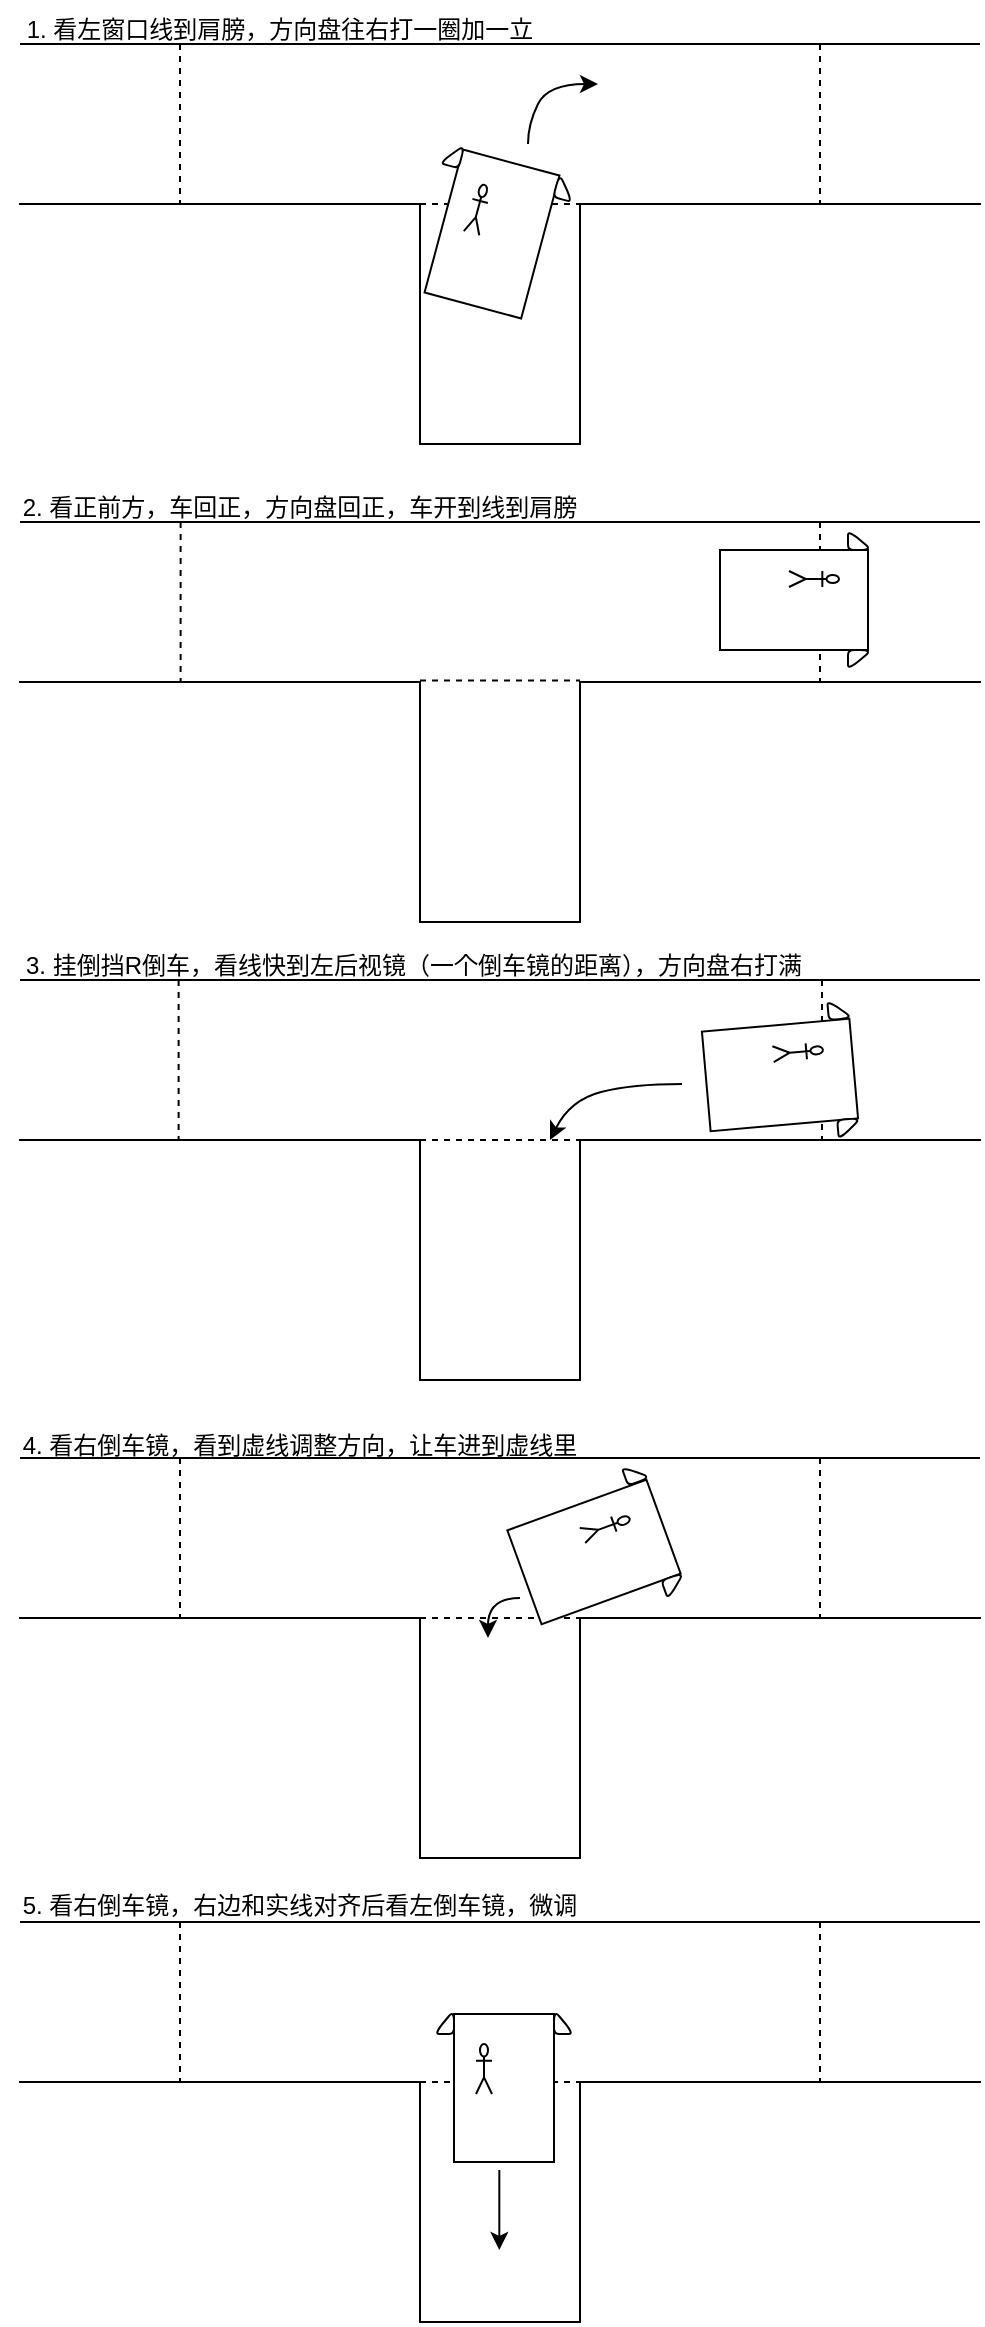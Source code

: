 <mxfile version="20.8.4" type="github">
  <diagram id="jYWOHv2KQ475p7FsRvHT" name="第 1 页">
    <mxGraphModel dx="989" dy="483" grid="1" gridSize="10" guides="1" tooltips="1" connect="1" arrows="1" fold="1" page="1" pageScale="1" pageWidth="827" pageHeight="1169" math="0" shadow="0">
      <root>
        <mxCell id="0" />
        <mxCell id="1" parent="0" />
        <mxCell id="IrWYmvIqVPGdALxaulg8-1" value="" style="shape=partialRectangle;whiteSpace=wrap;html=1;bottom=0;right=0;fillColor=none;" vertex="1" parent="1">
          <mxGeometry x="440" y="102" width="200" height="110" as="geometry" />
        </mxCell>
        <mxCell id="IrWYmvIqVPGdALxaulg8-117" style="edgeStyle=orthogonalEdgeStyle;rounded=0;orthogonalLoop=1;jettySize=auto;html=1;exitX=0;exitY=0;exitDx=0;exitDy=0;entryX=0;entryY=1;entryDx=0;entryDy=0;endArrow=none;endFill=0;" edge="1" parent="1" source="IrWYmvIqVPGdALxaulg8-115" target="IrWYmvIqVPGdALxaulg8-1">
          <mxGeometry relative="1" as="geometry">
            <Array as="points">
              <mxPoint x="360" y="222" />
              <mxPoint x="440" y="222" />
            </Array>
          </mxGeometry>
        </mxCell>
        <mxCell id="IrWYmvIqVPGdALxaulg8-115" value="" style="shape=partialRectangle;whiteSpace=wrap;html=1;bottom=0;right=0;fillColor=none;rotation=-180;direction=east;flipV=1;" vertex="1" parent="1">
          <mxGeometry x="160" y="102" width="200" height="110" as="geometry" />
        </mxCell>
        <mxCell id="IrWYmvIqVPGdALxaulg8-121" value="" style="endArrow=none;html=1;rounded=0;" edge="1" parent="1">
          <mxGeometry width="50" height="50" relative="1" as="geometry">
            <mxPoint x="160" y="22" as="sourcePoint" />
            <mxPoint x="640" y="22" as="targetPoint" />
          </mxGeometry>
        </mxCell>
        <mxCell id="IrWYmvIqVPGdALxaulg8-122" value="" style="shape=partialRectangle;whiteSpace=wrap;html=1;bottom=0;right=0;fillColor=none;" vertex="1" parent="1">
          <mxGeometry x="440" y="341" width="200" height="110" as="geometry" />
        </mxCell>
        <mxCell id="IrWYmvIqVPGdALxaulg8-123" style="edgeStyle=orthogonalEdgeStyle;rounded=0;orthogonalLoop=1;jettySize=auto;html=1;exitX=0;exitY=0;exitDx=0;exitDy=0;entryX=0;entryY=1;entryDx=0;entryDy=0;endArrow=none;endFill=0;" edge="1" parent="1" source="IrWYmvIqVPGdALxaulg8-124" target="IrWYmvIqVPGdALxaulg8-122">
          <mxGeometry relative="1" as="geometry">
            <Array as="points">
              <mxPoint x="360" y="461" />
              <mxPoint x="440" y="461" />
            </Array>
          </mxGeometry>
        </mxCell>
        <mxCell id="IrWYmvIqVPGdALxaulg8-124" value="" style="shape=partialRectangle;whiteSpace=wrap;html=1;bottom=0;right=0;fillColor=none;rotation=-180;direction=east;flipV=1;" vertex="1" parent="1">
          <mxGeometry x="160" y="341" width="200" height="110" as="geometry" />
        </mxCell>
        <mxCell id="IrWYmvIqVPGdALxaulg8-125" value="" style="endArrow=none;html=1;rounded=0;" edge="1" parent="1">
          <mxGeometry width="50" height="50" relative="1" as="geometry">
            <mxPoint x="160" y="261" as="sourcePoint" />
            <mxPoint x="640.0" y="261" as="targetPoint" />
          </mxGeometry>
        </mxCell>
        <mxCell id="IrWYmvIqVPGdALxaulg8-126" value="" style="shape=partialRectangle;whiteSpace=wrap;html=1;bottom=0;right=0;fillColor=none;" vertex="1" parent="1">
          <mxGeometry x="440" y="570" width="200" height="110" as="geometry" />
        </mxCell>
        <mxCell id="IrWYmvIqVPGdALxaulg8-127" style="edgeStyle=orthogonalEdgeStyle;rounded=0;orthogonalLoop=1;jettySize=auto;html=1;exitX=0;exitY=0;exitDx=0;exitDy=0;entryX=0;entryY=1;entryDx=0;entryDy=0;endArrow=none;endFill=0;" edge="1" parent="1" source="IrWYmvIqVPGdALxaulg8-128" target="IrWYmvIqVPGdALxaulg8-126">
          <mxGeometry relative="1" as="geometry">
            <Array as="points">
              <mxPoint x="360" y="690" />
              <mxPoint x="440" y="690" />
            </Array>
          </mxGeometry>
        </mxCell>
        <mxCell id="IrWYmvIqVPGdALxaulg8-128" value="" style="shape=partialRectangle;whiteSpace=wrap;html=1;bottom=0;right=0;fillColor=none;rotation=-180;direction=east;flipV=1;" vertex="1" parent="1">
          <mxGeometry x="160" y="570" width="200" height="110" as="geometry" />
        </mxCell>
        <mxCell id="IrWYmvIqVPGdALxaulg8-129" value="" style="endArrow=none;html=1;rounded=0;" edge="1" parent="1">
          <mxGeometry width="50" height="50" relative="1" as="geometry">
            <mxPoint x="160" y="490.0" as="sourcePoint" />
            <mxPoint x="640.0" y="490.0" as="targetPoint" />
          </mxGeometry>
        </mxCell>
        <mxCell id="IrWYmvIqVPGdALxaulg8-130" value="" style="shape=partialRectangle;whiteSpace=wrap;html=1;bottom=0;right=0;fillColor=none;" vertex="1" parent="1">
          <mxGeometry x="440" y="809" width="200" height="110" as="geometry" />
        </mxCell>
        <mxCell id="IrWYmvIqVPGdALxaulg8-131" style="edgeStyle=orthogonalEdgeStyle;rounded=0;orthogonalLoop=1;jettySize=auto;html=1;exitX=0;exitY=0;exitDx=0;exitDy=0;entryX=0;entryY=1;entryDx=0;entryDy=0;endArrow=none;endFill=0;" edge="1" parent="1" source="IrWYmvIqVPGdALxaulg8-132" target="IrWYmvIqVPGdALxaulg8-130">
          <mxGeometry relative="1" as="geometry">
            <Array as="points">
              <mxPoint x="360" y="929" />
              <mxPoint x="440" y="929" />
            </Array>
          </mxGeometry>
        </mxCell>
        <mxCell id="IrWYmvIqVPGdALxaulg8-132" value="" style="shape=partialRectangle;whiteSpace=wrap;html=1;bottom=0;right=0;fillColor=none;rotation=-180;direction=east;flipV=1;" vertex="1" parent="1">
          <mxGeometry x="160" y="809" width="200" height="110" as="geometry" />
        </mxCell>
        <mxCell id="IrWYmvIqVPGdALxaulg8-133" value="" style="endArrow=none;html=1;rounded=0;" edge="1" parent="1">
          <mxGeometry width="50" height="50" relative="1" as="geometry">
            <mxPoint x="160" y="729" as="sourcePoint" />
            <mxPoint x="640.0" y="729" as="targetPoint" />
          </mxGeometry>
        </mxCell>
        <mxCell id="IrWYmvIqVPGdALxaulg8-134" value="1. 看左窗口线到肩膀，方向盘往右打一圈加一立" style="text;html=1;strokeColor=none;fillColor=none;align=center;verticalAlign=middle;whiteSpace=wrap;rounded=0;" vertex="1" parent="1">
          <mxGeometry x="150" width="280" height="30" as="geometry" />
        </mxCell>
        <mxCell id="IrWYmvIqVPGdALxaulg8-137" value="" style="endArrow=none;dashed=1;html=1;rounded=0;arcSize=20;endSize=6;startSize=6;jumpSize=6;" edge="1" parent="1">
          <mxGeometry width="50" height="50" relative="1" as="geometry">
            <mxPoint x="360" y="102" as="sourcePoint" />
            <mxPoint x="440" y="102" as="targetPoint" />
          </mxGeometry>
        </mxCell>
        <mxCell id="IrWYmvIqVPGdALxaulg8-149" value="" style="curved=1;endArrow=classic;html=1;rounded=0;startSize=6;endSize=6;jumpSize=6;" edge="1" parent="1">
          <mxGeometry width="50" height="50" relative="1" as="geometry">
            <mxPoint x="414" y="72" as="sourcePoint" />
            <mxPoint x="449" y="42" as="targetPoint" />
            <Array as="points">
              <mxPoint x="414" y="62" />
              <mxPoint x="424" y="42" />
            </Array>
          </mxGeometry>
        </mxCell>
        <mxCell id="IrWYmvIqVPGdALxaulg8-151" value="2. 看正前方，车回正，方向盘回正，车开到线到肩膀" style="text;html=1;strokeColor=none;fillColor=none;align=center;verticalAlign=middle;whiteSpace=wrap;rounded=0;" vertex="1" parent="1">
          <mxGeometry x="155" y="239" width="290" height="30" as="geometry" />
        </mxCell>
        <mxCell id="IrWYmvIqVPGdALxaulg8-155" value="" style="endArrow=none;dashed=1;html=1;rounded=0;arcSize=20;endSize=6;startSize=6;jumpSize=6;entryX=1;entryY=0;entryDx=0;entryDy=0;" edge="1" parent="1">
          <mxGeometry width="50" height="50" relative="1" as="geometry">
            <mxPoint x="560" y="22" as="sourcePoint" />
            <mxPoint x="560.0" y="102" as="targetPoint" />
          </mxGeometry>
        </mxCell>
        <mxCell id="IrWYmvIqVPGdALxaulg8-156" value="" style="endArrow=none;dashed=1;html=1;rounded=0;arcSize=20;endSize=6;startSize=6;jumpSize=6;entryX=1;entryY=0;entryDx=0;entryDy=0;" edge="1" parent="1">
          <mxGeometry width="50" height="50" relative="1" as="geometry">
            <mxPoint x="240.0" y="22" as="sourcePoint" />
            <mxPoint x="240.0" y="102" as="targetPoint" />
          </mxGeometry>
        </mxCell>
        <mxCell id="IrWYmvIqVPGdALxaulg8-157" value="" style="endArrow=none;dashed=1;html=1;rounded=0;arcSize=20;endSize=6;startSize=6;jumpSize=6;entryX=1;entryY=0;entryDx=0;entryDy=0;" edge="1" parent="1">
          <mxGeometry width="50" height="50" relative="1" as="geometry">
            <mxPoint x="560.0" y="261" as="sourcePoint" />
            <mxPoint x="560.0" y="341" as="targetPoint" />
          </mxGeometry>
        </mxCell>
        <mxCell id="IrWYmvIqVPGdALxaulg8-158" value="" style="endArrow=none;dashed=1;html=1;rounded=0;arcSize=20;endSize=6;startSize=6;jumpSize=6;entryX=1;entryY=0;entryDx=0;entryDy=0;" edge="1" parent="1">
          <mxGeometry width="50" height="50" relative="1" as="geometry">
            <mxPoint x="240.31" y="261" as="sourcePoint" />
            <mxPoint x="240.31" y="341" as="targetPoint" />
          </mxGeometry>
        </mxCell>
        <mxCell id="IrWYmvIqVPGdALxaulg8-159" value="" style="endArrow=none;dashed=1;html=1;rounded=0;arcSize=20;endSize=6;startSize=6;jumpSize=6;entryX=1;entryY=0;entryDx=0;entryDy=0;" edge="1" parent="1">
          <mxGeometry width="50" height="50" relative="1" as="geometry">
            <mxPoint x="561.0" y="490" as="sourcePoint" />
            <mxPoint x="561.0" y="570" as="targetPoint" />
          </mxGeometry>
        </mxCell>
        <mxCell id="IrWYmvIqVPGdALxaulg8-160" value="" style="endArrow=none;dashed=1;html=1;rounded=0;arcSize=20;endSize=6;startSize=6;jumpSize=6;entryX=1;entryY=0;entryDx=0;entryDy=0;" edge="1" parent="1">
          <mxGeometry width="50" height="50" relative="1" as="geometry">
            <mxPoint x="239.31" y="490" as="sourcePoint" />
            <mxPoint x="239.31" y="570" as="targetPoint" />
          </mxGeometry>
        </mxCell>
        <mxCell id="IrWYmvIqVPGdALxaulg8-161" value="" style="endArrow=none;dashed=1;html=1;rounded=0;arcSize=20;endSize=6;startSize=6;jumpSize=6;" edge="1" parent="1">
          <mxGeometry width="50" height="50" relative="1" as="geometry">
            <mxPoint x="360" y="340.31" as="sourcePoint" />
            <mxPoint x="440.0" y="340.31" as="targetPoint" />
          </mxGeometry>
        </mxCell>
        <mxCell id="IrWYmvIqVPGdALxaulg8-162" value="" style="endArrow=none;dashed=1;html=1;rounded=0;arcSize=20;endSize=6;startSize=6;jumpSize=6;" edge="1" parent="1">
          <mxGeometry width="50" height="50" relative="1" as="geometry">
            <mxPoint x="360" y="570" as="sourcePoint" />
            <mxPoint x="440.0" y="570" as="targetPoint" />
          </mxGeometry>
        </mxCell>
        <mxCell id="IrWYmvIqVPGdALxaulg8-163" value="" style="endArrow=none;dashed=1;html=1;rounded=0;arcSize=20;endSize=6;startSize=6;jumpSize=6;" edge="1" parent="1">
          <mxGeometry width="50" height="50" relative="1" as="geometry">
            <mxPoint x="360" y="809" as="sourcePoint" />
            <mxPoint x="440.0" y="809" as="targetPoint" />
          </mxGeometry>
        </mxCell>
        <mxCell id="IrWYmvIqVPGdALxaulg8-164" value="" style="endArrow=none;dashed=1;html=1;rounded=0;arcSize=20;endSize=6;startSize=6;jumpSize=6;entryX=1;entryY=0;entryDx=0;entryDy=0;" edge="1" parent="1">
          <mxGeometry width="50" height="50" relative="1" as="geometry">
            <mxPoint x="560.0" y="729" as="sourcePoint" />
            <mxPoint x="560.0" y="809" as="targetPoint" />
          </mxGeometry>
        </mxCell>
        <mxCell id="IrWYmvIqVPGdALxaulg8-165" value="" style="endArrow=none;dashed=1;html=1;rounded=0;arcSize=20;endSize=6;startSize=6;jumpSize=6;entryX=1;entryY=0;entryDx=0;entryDy=0;" edge="1" parent="1">
          <mxGeometry width="50" height="50" relative="1" as="geometry">
            <mxPoint x="240.0" y="729" as="sourcePoint" />
            <mxPoint x="240.0" y="809" as="targetPoint" />
          </mxGeometry>
        </mxCell>
        <mxCell id="IrWYmvIqVPGdALxaulg8-166" value="3. 挂倒挡R倒车，看线快到左后视镜（一个倒车镜的距离），方向盘右打满" style="text;html=1;strokeColor=none;fillColor=none;align=center;verticalAlign=middle;whiteSpace=wrap;rounded=0;" vertex="1" parent="1">
          <mxGeometry x="157" y="468" width="400" height="30" as="geometry" />
        </mxCell>
        <mxCell id="IrWYmvIqVPGdALxaulg8-177" value="" style="group;rotation=-5;" vertex="1" connectable="0" parent="1">
          <mxGeometry x="503" y="501.5" width="75.5" height="73" as="geometry" />
        </mxCell>
        <mxCell id="IrWYmvIqVPGdALxaulg8-170" value="" style="group;rotation=85;" vertex="1" connectable="0" parent="IrWYmvIqVPGdALxaulg8-177">
          <mxGeometry x="12" y="-1" width="62" height="74" as="geometry" />
        </mxCell>
        <mxCell id="IrWYmvIqVPGdALxaulg8-171" value="" style="rounded=0;whiteSpace=wrap;html=1;rotation=175;" vertex="1" parent="IrWYmvIqVPGdALxaulg8-170">
          <mxGeometry x="-12" y="12" width="74" height="50" as="geometry" />
        </mxCell>
        <mxCell id="IrWYmvIqVPGdALxaulg8-172" value="" style="shape=umlActor;verticalLabelPosition=bottom;verticalAlign=top;html=1;outlineConnect=0;rotation=85;" vertex="1" parent="IrWYmvIqVPGdALxaulg8-170">
          <mxGeometry x="30" y="13" width="8" height="25" as="geometry" />
        </mxCell>
        <mxCell id="IrWYmvIqVPGdALxaulg8-180" value="" style="html=1;strokeWidth=1;shape=manualInput;whiteSpace=wrap;rounded=1;size=13;arcSize=30;rotation=85;flipH=1;" vertex="1" parent="IrWYmvIqVPGdALxaulg8-170">
          <mxGeometry x="55" y="58" width="10" height="12" as="geometry" />
        </mxCell>
        <mxCell id="IrWYmvIqVPGdALxaulg8-175" value="" style="html=1;strokeWidth=1;shape=manualInput;whiteSpace=wrap;rounded=1;size=13;arcSize=30;rotation=85;" vertex="1" parent="IrWYmvIqVPGdALxaulg8-177">
          <mxGeometry x="62" y="-3" width="10" height="12" as="geometry" />
        </mxCell>
        <mxCell id="IrWYmvIqVPGdALxaulg8-179" value="" style="curved=1;endArrow=classic;html=1;rounded=0;startSize=6;endSize=6;jumpSize=6;" edge="1" parent="1">
          <mxGeometry width="50" height="50" relative="1" as="geometry">
            <mxPoint x="491.0" y="542" as="sourcePoint" />
            <mxPoint x="425" y="570" as="targetPoint" />
            <Array as="points">
              <mxPoint x="466" y="542" />
              <mxPoint x="435" y="550" />
            </Array>
          </mxGeometry>
        </mxCell>
        <mxCell id="IrWYmvIqVPGdALxaulg8-187" value="" style="group;rotation=0;" vertex="1" connectable="0" parent="1">
          <mxGeometry x="510" y="265" width="75.5" height="73" as="geometry" />
        </mxCell>
        <mxCell id="IrWYmvIqVPGdALxaulg8-188" value="" style="group;rotation=90;" vertex="1" connectable="0" parent="IrWYmvIqVPGdALxaulg8-187">
          <mxGeometry x="12" y="-1" width="62" height="74" as="geometry" />
        </mxCell>
        <mxCell id="IrWYmvIqVPGdALxaulg8-189" value="" style="rounded=0;whiteSpace=wrap;html=1;rotation=180;" vertex="1" parent="IrWYmvIqVPGdALxaulg8-188">
          <mxGeometry x="-12" y="11" width="74" height="50" as="geometry" />
        </mxCell>
        <mxCell id="IrWYmvIqVPGdALxaulg8-190" value="" style="shape=umlActor;verticalLabelPosition=bottom;verticalAlign=top;html=1;outlineConnect=0;rotation=90;" vertex="1" parent="IrWYmvIqVPGdALxaulg8-188">
          <mxGeometry x="31" y="13" width="8" height="25" as="geometry" />
        </mxCell>
        <mxCell id="IrWYmvIqVPGdALxaulg8-191" value="" style="html=1;strokeWidth=1;shape=manualInput;whiteSpace=wrap;rounded=1;size=13;arcSize=30;rotation=90;flipH=1;" vertex="1" parent="IrWYmvIqVPGdALxaulg8-188">
          <mxGeometry x="53" y="60" width="10" height="12" as="geometry" />
        </mxCell>
        <mxCell id="IrWYmvIqVPGdALxaulg8-192" value="" style="html=1;strokeWidth=1;shape=manualInput;whiteSpace=wrap;rounded=1;size=13;arcSize=30;rotation=90;" vertex="1" parent="IrWYmvIqVPGdALxaulg8-187">
          <mxGeometry x="65" y="-1" width="10" height="12" as="geometry" />
        </mxCell>
        <mxCell id="IrWYmvIqVPGdALxaulg8-193" value="" style="group;rotation=-75;" vertex="1" connectable="0" parent="1">
          <mxGeometry x="361" y="80" width="75.5" height="73" as="geometry" />
        </mxCell>
        <mxCell id="IrWYmvIqVPGdALxaulg8-194" value="" style="group;rotation=15;" vertex="1" connectable="0" parent="IrWYmvIqVPGdALxaulg8-193">
          <mxGeometry x="7" y="-6" width="62" height="74" as="geometry" />
        </mxCell>
        <mxCell id="IrWYmvIqVPGdALxaulg8-195" value="" style="rounded=0;whiteSpace=wrap;html=1;rotation=105;" vertex="1" parent="IrWYmvIqVPGdALxaulg8-194">
          <mxGeometry x="-9" y="18" width="74" height="50" as="geometry" />
        </mxCell>
        <mxCell id="IrWYmvIqVPGdALxaulg8-196" value="" style="shape=umlActor;verticalLabelPosition=bottom;verticalAlign=top;html=1;outlineConnect=0;rotation=15;" vertex="1" parent="IrWYmvIqVPGdALxaulg8-194">
          <mxGeometry x="17" y="18" width="8" height="25" as="geometry" />
        </mxCell>
        <mxCell id="IrWYmvIqVPGdALxaulg8-197" value="" style="html=1;strokeWidth=1;shape=manualInput;whiteSpace=wrap;rounded=1;size=13;arcSize=30;rotation=15;flipH=1;" vertex="1" parent="IrWYmvIqVPGdALxaulg8-194">
          <mxGeometry x="60" y="14" width="10" height="12" as="geometry" />
        </mxCell>
        <mxCell id="IrWYmvIqVPGdALxaulg8-198" value="" style="html=1;strokeWidth=1;shape=manualInput;whiteSpace=wrap;rounded=1;size=13;arcSize=30;rotation=15;" vertex="1" parent="IrWYmvIqVPGdALxaulg8-193">
          <mxGeometry x="10" y="-9" width="10" height="12" as="geometry" />
        </mxCell>
        <mxCell id="IrWYmvIqVPGdALxaulg8-199" value="" style="group;rotation=-20;" vertex="1" connectable="0" parent="1">
          <mxGeometry x="400" y="739" width="84" height="73" as="geometry" />
        </mxCell>
        <mxCell id="IrWYmvIqVPGdALxaulg8-200" value="" style="group;rotation=70;" vertex="1" connectable="0" parent="IrWYmvIqVPGdALxaulg8-199">
          <mxGeometry x="22" y="-1" width="62" height="74" as="geometry" />
        </mxCell>
        <mxCell id="IrWYmvIqVPGdALxaulg8-201" value="" style="rounded=0;whiteSpace=wrap;html=1;rotation=160;" vertex="1" parent="IrWYmvIqVPGdALxaulg8-200">
          <mxGeometry x="-12" y="13" width="74" height="50" as="geometry" />
        </mxCell>
        <mxCell id="IrWYmvIqVPGdALxaulg8-202" value="" style="shape=umlActor;verticalLabelPosition=bottom;verticalAlign=top;html=1;outlineConnect=0;rotation=70;" vertex="1" parent="IrWYmvIqVPGdALxaulg8-200">
          <mxGeometry x="27" y="13" width="8" height="25" as="geometry" />
        </mxCell>
        <mxCell id="IrWYmvIqVPGdALxaulg8-203" value="" style="html=1;strokeWidth=1;shape=manualInput;whiteSpace=wrap;rounded=1;size=13;arcSize=30;rotation=70;flipH=1;" vertex="1" parent="IrWYmvIqVPGdALxaulg8-200">
          <mxGeometry x="61" y="49" width="10" height="12" as="geometry" />
        </mxCell>
        <mxCell id="IrWYmvIqVPGdALxaulg8-204" value="" style="html=1;strokeWidth=1;shape=manualInput;whiteSpace=wrap;rounded=1;size=13;arcSize=30;rotation=70;" vertex="1" parent="IrWYmvIqVPGdALxaulg8-199">
          <mxGeometry x="63" y="-9" width="10" height="12" as="geometry" />
        </mxCell>
        <mxCell id="IrWYmvIqVPGdALxaulg8-206" value="4. 看右倒车镜，看到虚线调整方向，让车进到虚线里" style="text;html=1;strokeColor=none;fillColor=none;align=center;verticalAlign=middle;whiteSpace=wrap;rounded=0;" vertex="1" parent="1">
          <mxGeometry x="155" y="708" width="290" height="30" as="geometry" />
        </mxCell>
        <mxCell id="IrWYmvIqVPGdALxaulg8-221" value="" style="shape=partialRectangle;whiteSpace=wrap;html=1;bottom=0;right=0;fillColor=none;" vertex="1" parent="1">
          <mxGeometry x="440" y="1041" width="200" height="110" as="geometry" />
        </mxCell>
        <mxCell id="IrWYmvIqVPGdALxaulg8-222" style="edgeStyle=orthogonalEdgeStyle;rounded=0;orthogonalLoop=1;jettySize=auto;html=1;exitX=0;exitY=0;exitDx=0;exitDy=0;entryX=0;entryY=1;entryDx=0;entryDy=0;endArrow=none;endFill=0;" edge="1" parent="1" source="IrWYmvIqVPGdALxaulg8-223" target="IrWYmvIqVPGdALxaulg8-221">
          <mxGeometry relative="1" as="geometry">
            <Array as="points">
              <mxPoint x="360" y="1161" />
              <mxPoint x="440" y="1161" />
            </Array>
          </mxGeometry>
        </mxCell>
        <mxCell id="IrWYmvIqVPGdALxaulg8-223" value="" style="shape=partialRectangle;whiteSpace=wrap;html=1;bottom=0;right=0;fillColor=none;rotation=-180;direction=east;flipV=1;" vertex="1" parent="1">
          <mxGeometry x="160" y="1041" width="200" height="110" as="geometry" />
        </mxCell>
        <mxCell id="IrWYmvIqVPGdALxaulg8-224" value="" style="endArrow=none;html=1;rounded=0;" edge="1" parent="1">
          <mxGeometry width="50" height="50" relative="1" as="geometry">
            <mxPoint x="160" y="961" as="sourcePoint" />
            <mxPoint x="640.0" y="961" as="targetPoint" />
          </mxGeometry>
        </mxCell>
        <mxCell id="IrWYmvIqVPGdALxaulg8-225" value="" style="endArrow=none;dashed=1;html=1;rounded=0;arcSize=20;endSize=6;startSize=6;jumpSize=6;" edge="1" parent="1">
          <mxGeometry width="50" height="50" relative="1" as="geometry">
            <mxPoint x="360" y="1041" as="sourcePoint" />
            <mxPoint x="440.0" y="1041" as="targetPoint" />
          </mxGeometry>
        </mxCell>
        <mxCell id="IrWYmvIqVPGdALxaulg8-226" value="" style="endArrow=none;dashed=1;html=1;rounded=0;arcSize=20;endSize=6;startSize=6;jumpSize=6;entryX=1;entryY=0;entryDx=0;entryDy=0;" edge="1" parent="1">
          <mxGeometry width="50" height="50" relative="1" as="geometry">
            <mxPoint x="560.0" y="961" as="sourcePoint" />
            <mxPoint x="560.0" y="1041" as="targetPoint" />
          </mxGeometry>
        </mxCell>
        <mxCell id="IrWYmvIqVPGdALxaulg8-227" value="" style="endArrow=none;dashed=1;html=1;rounded=0;arcSize=20;endSize=6;startSize=6;jumpSize=6;entryX=1;entryY=0;entryDx=0;entryDy=0;" edge="1" parent="1">
          <mxGeometry width="50" height="50" relative="1" as="geometry">
            <mxPoint x="240.0" y="961" as="sourcePoint" />
            <mxPoint x="240.0" y="1041" as="targetPoint" />
          </mxGeometry>
        </mxCell>
        <mxCell id="IrWYmvIqVPGdALxaulg8-228" value="" style="group;rotation=-90;" vertex="1" connectable="0" parent="1">
          <mxGeometry x="358" y="1012" width="84" height="73" as="geometry" />
        </mxCell>
        <mxCell id="IrWYmvIqVPGdALxaulg8-229" value="" style="group;rotation=0;" vertex="1" connectable="0" parent="IrWYmvIqVPGdALxaulg8-228">
          <mxGeometry x="14" y="-11" width="62" height="74" as="geometry" />
        </mxCell>
        <mxCell id="IrWYmvIqVPGdALxaulg8-230" value="" style="rounded=0;whiteSpace=wrap;html=1;rotation=90;" vertex="1" parent="IrWYmvIqVPGdALxaulg8-229">
          <mxGeometry x="-7" y="18" width="74" height="50" as="geometry" />
        </mxCell>
        <mxCell id="IrWYmvIqVPGdALxaulg8-231" value="" style="shape=umlActor;verticalLabelPosition=bottom;verticalAlign=top;html=1;outlineConnect=0;rotation=0;" vertex="1" parent="IrWYmvIqVPGdALxaulg8-229">
          <mxGeometry x="16" y="21" width="8" height="25" as="geometry" />
        </mxCell>
        <mxCell id="IrWYmvIqVPGdALxaulg8-232" value="" style="html=1;strokeWidth=1;shape=manualInput;whiteSpace=wrap;rounded=1;size=13;arcSize=30;rotation=0;flipH=1;" vertex="1" parent="IrWYmvIqVPGdALxaulg8-229">
          <mxGeometry x="55" y="4" width="10" height="12" as="geometry" />
        </mxCell>
        <mxCell id="IrWYmvIqVPGdALxaulg8-233" value="" style="html=1;strokeWidth=1;shape=manualInput;whiteSpace=wrap;rounded=1;size=13;arcSize=30;rotation=0;" vertex="1" parent="IrWYmvIqVPGdALxaulg8-228">
          <mxGeometry x="9" y="-7" width="10" height="12" as="geometry" />
        </mxCell>
        <mxCell id="IrWYmvIqVPGdALxaulg8-236" value="" style="endArrow=classic;html=1;rounded=0;startSize=6;endSize=6;jumpSize=6;" edge="1" parent="IrWYmvIqVPGdALxaulg8-228">
          <mxGeometry width="50" height="50" relative="1" as="geometry">
            <mxPoint x="41.66" y="73" as="sourcePoint" />
            <mxPoint x="41.66" y="113" as="targetPoint" />
          </mxGeometry>
        </mxCell>
        <mxCell id="IrWYmvIqVPGdALxaulg8-234" value="5. 看右倒车镜，右边和实线对齐后看左倒车镜，微调" style="text;html=1;strokeColor=none;fillColor=none;align=center;verticalAlign=middle;whiteSpace=wrap;rounded=0;" vertex="1" parent="1">
          <mxGeometry x="155" y="938" width="290" height="30" as="geometry" />
        </mxCell>
        <mxCell id="IrWYmvIqVPGdALxaulg8-235" value="" style="curved=1;endArrow=classic;html=1;rounded=0;startSize=6;endSize=6;jumpSize=6;" edge="1" parent="1">
          <mxGeometry width="50" height="50" relative="1" as="geometry">
            <mxPoint x="410" y="799" as="sourcePoint" />
            <mxPoint x="394" y="819" as="targetPoint" />
            <Array as="points">
              <mxPoint x="394" y="799" />
            </Array>
          </mxGeometry>
        </mxCell>
      </root>
    </mxGraphModel>
  </diagram>
</mxfile>
